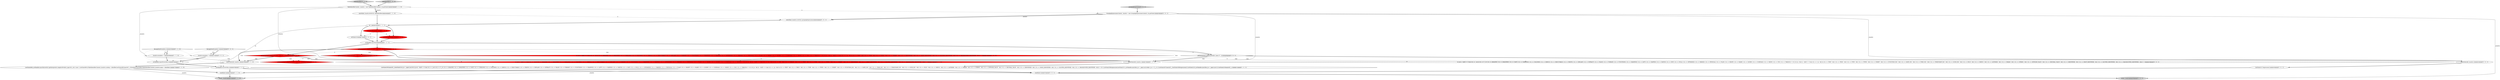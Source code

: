 digraph {
15 [style = filled, label = "{setState(694)_errHandler.sync(this)switch (getInterpreter().adaptivePredict(_input,90,_ctx)) {case 1:{setState(691)((TableIdentifierContext)_localctx).catalog = identifier()setState(692)match(T__3)}breaksetState(696)((TableIdentifierContext)_localctx).name = identifier()}@@@27@@@['1', '1', '0']", fillcolor = white, shape = ellipse image = "AAA0AAABBB1BBB"];
20 [style = filled, label = "tableIdentifier['0', '1', '0']", fillcolor = lightgray, shape = diamond image = "AAA0AAABBB2BBB"];
6 [style = filled, label = "int _la@@@5@@@['1', '1', '1']", fillcolor = white, shape = ellipse image = "AAA0AAABBB1BBB"];
16 [style = filled, label = "_errHandler.sync(this)@@@8@@@['1', '1', '1']", fillcolor = white, shape = ellipse image = "AAA0AAABBB1BBB"];
11 [style = filled, label = "{setState(305)match(T__0)setState(314)_la = _input.LA(1)if ((((_la) & ~0x3f) == 0 && ((1L << _la) & ((1L << T__0) | (1L << ANALYZE) | (1L << ANALYZED) | (1L << CAST) | (1L << CATALOGS) | (1L << COLUMNS) | (1L << DEBUG) | (1L << EXECUTABLE) | (1L << EXISTS) | (1L << EXPLAIN) | (1L << EXTRACT) | (1L << FALSE) | (1L << FORMAT) | (1L << FUNCTIONS) | (1L << GRAPHVIZ) | (1L << LEFT) | (1L << MAPPED) | (1L << MATCH) | (1L << NOT) | (1L << NULL) | (1L << OPTIMIZED) | (1L << PARSED) | (1L << PHYSICAL) | (1L << PLAN) | (1L << RIGHT) | (1L << RLIKE) | (1L << QUERY) | (1L << SCHEMAS) | (1L << SHOW) | (1L << SYS) | (1L << TABLES))) != 0) || ((((_la - 64)) & ~0x3f) == 0 && ((1L << (_la - 64)) & ((1L << (TEXT - 64)) | (1L << (TRUE - 64)) | (1L << (TYPE - 64)) | (1L << (TYPES - 64)) | (1L << (VERIFY - 64)) | (1L << (FUNCTION_ESC - 64)) | (1L << (DATE_ESC - 64)) | (1L << (TIME_ESC - 64)) | (1L << (TIMESTAMP_ESC - 64)) | (1L << (GUID_ESC - 64)) | (1L << (PLUS - 64)) | (1L << (MINUS - 64)) | (1L << (ASTERISK - 64)) | (1L << (PARAM - 64)) | (1L << (STRING - 64)) | (1L << (INTEGER_VALUE - 64)) | (1L << (DECIMAL_VALUE - 64)) | (1L << (IDENTIFIER - 64)) | (1L << (DIGIT_IDENTIFIER - 64)) | (1L << (QUOTED_IDENTIFIER - 64)) | (1L << (BACKQUOTED_IDENTIFIER - 64)))) != 0)) {{setState(306)expression()setState(311)_errHandler.sync(this)_la = _input.LA(1)while (_la == T__2) {{{setState(307)match(T__2)setState(308)expression()}}setState(313)_errHandler.sync(this)_la = _input.LA(1)}}}setState(316)match(T__1)}@@@11@@@['1', '1', '1']", fillcolor = white, shape = ellipse image = "AAA0AAABBB1BBB"];
27 [style = filled, label = "enterOuterAlt(_localctx,2)@@@42@@@['0', '0', '1']", fillcolor = white, shape = ellipse image = "AAA0AAABBB3BBB"];
8 [style = filled, label = "tableIdentifier['1', '0', '0']", fillcolor = lightgray, shape = diamond image = "AAA0AAABBB1BBB"];
26 [style = filled, label = "getInterpreter().adaptivePredict(_input,37,_ctx)@@@9@@@['0', '0', '1']", fillcolor = white, shape = diamond image = "AAA0AAABBB3BBB"];
17 [style = filled, label = "RecognitionException re@@@45@@@['1', '1', '0']", fillcolor = white, shape = diamond image = "AAA0AAABBB1BBB"];
19 [style = filled, label = "getInterpreter().adaptivePredict(_input,90,_ctx)@@@30@@@['0', '1', '0']", fillcolor = red, shape = diamond image = "AAA1AAABBB2BBB"];
7 [style = filled, label = "enterOuterAlt(_localctx,1)@@@10@@@['1', '1', '1']", fillcolor = white, shape = ellipse image = "AAA0AAABBB1BBB"];
2 [style = filled, label = "{exitRule()}@@@50@@@['1', '1', '0']", fillcolor = white, shape = ellipse image = "AAA0AAABBB1BBB"];
13 [style = filled, label = "enterRule(_localctx,88,RULE_tableIdentifier)@@@4@@@['1', '1', '0']", fillcolor = white, shape = ellipse image = "AAA0AAABBB1BBB"];
3 [style = filled, label = "return _localctx@@@53@@@['1', '1', '0']", fillcolor = lightgray, shape = ellipse image = "AAA0AAABBB1BBB"];
0 [style = filled, label = "getInterpreter().adaptivePredict(_input,90,_ctx)@@@9@@@['1', '0', '0']", fillcolor = red, shape = diamond image = "AAA1AAABBB1BBB"];
23 [style = filled, label = "setState(697)@@@7@@@['0', '1', '0']", fillcolor = red, shape = ellipse image = "AAA1AAABBB2BBB"];
31 [style = filled, label = "RecognitionException re@@@50@@@['0', '0', '1']", fillcolor = white, shape = diamond image = "AAA0AAABBB3BBB"];
28 [style = filled, label = "GroupingExpressionsContext _localctx = new GroupingExpressionsContext(_ctx,getState())@@@3@@@['0', '0', '1']", fillcolor = white, shape = ellipse image = "AAA0AAABBB3BBB"];
35 [style = filled, label = "return _localctx@@@58@@@['0', '0', '1']", fillcolor = lightgray, shape = ellipse image = "AAA0AAABBB3BBB"];
14 [style = filled, label = "setState(693)@@@7@@@['1', '0', '0']", fillcolor = red, shape = ellipse image = "AAA1AAABBB1BBB"];
25 [style = filled, label = "setState(318)@@@7@@@['0', '0', '1']", fillcolor = white, shape = ellipse image = "AAA0AAABBB3BBB"];
18 [style = filled, label = "_errHandler.recover(this,re)@@@53@@@['1', '1', '1']", fillcolor = white, shape = ellipse image = "AAA0AAABBB1BBB"];
29 [style = filled, label = "enterRule(_localctx,24,RULE_groupingExpressions)@@@4@@@['0', '0', '1']", fillcolor = white, shape = ellipse image = "AAA0AAABBB3BBB"];
33 [style = filled, label = "groupingExpressions['0', '0', '1']", fillcolor = lightgray, shape = diamond image = "AAA0AAABBB3BBB"];
1 [style = filled, label = "_errHandler.reportError(this,re)@@@52@@@['1', '1', '1']", fillcolor = white, shape = ellipse image = "AAA0AAABBB1BBB"];
22 [style = filled, label = "(((_la) & ~0x3f) == 0 && ((1L << _la) & ((1L << ANALYZE) | (1L << ANALYZED) | (1L << CATALOGS) | (1L << COLUMNS) | (1L << DEBUG) | (1L << EXECUTABLE) | (1L << EXPLAIN) | (1L << FORMAT) | (1L << FUNCTIONS) | (1L << GRAPHVIZ) | (1L << MAPPED) | (1L << OPTIMIZED) | (1L << PARSED) | (1L << PHYSICAL) | (1L << PLAN) | (1L << RLIKE) | (1L << QUERY) | (1L << SCHEMAS) | (1L << SHOW))) != 0) || ((((_la - 64)) & ~0x3f) == 0 && ((1L << (_la - 64)) & ((1L << (SYS - 64)) | (1L << (TABLES - 64)) | (1L << (TEXT - 64)) | (1L << (TYPE - 64)) | (1L << (TYPES - 64)) | (1L << (VERIFY - 64)) | (1L << (IDENTIFIER - 64)) | (1L << (DIGIT_IDENTIFIER - 64)) | (1L << (QUOTED_IDENTIFIER - 64)) | (1L << (BACKQUOTED_IDENTIFIER - 64)))) != 0)@@@14@@@['0', '1', '0']", fillcolor = red, shape = diamond image = "AAA1AAABBB2BBB"];
12 [style = filled, label = "_localctx.exception = re@@@46@@@['1', '1', '0']", fillcolor = white, shape = ellipse image = "AAA0AAABBB1BBB"];
10 [style = filled, label = "TableIdentifierContext _localctx = new TableIdentifierContext(_ctx,getState())@@@3@@@['1', '1', '0']", fillcolor = white, shape = ellipse image = "AAA0AAABBB1BBB"];
9 [style = filled, label = "(((_la) & ~0x3f) == 0 && ((1L << _la) & ((1L << ANALYZE) | (1L << ANALYZED) | (1L << CATALOGS) | (1L << COLUMNS) | (1L << DEBUG) | (1L << EXECUTABLE) | (1L << EXPLAIN) | (1L << FORMAT) | (1L << FUNCTIONS) | (1L << GRAPHVIZ) | (1L << MAPPED) | (1L << OPTIMIZED) | (1L << PARSED) | (1L << PHYSICAL) | (1L << PLAN) | (1L << RLIKE) | (1L << QUERY) | (1L << SCHEMAS) | (1L << SHOW) | (1L << SYS) | (1L << TABLES))) != 0) || ((((_la - 64)) & ~0x3f) == 0 && ((1L << (_la - 64)) & ((1L << (TEXT - 64)) | (1L << (TYPE - 64)) | (1L << (TYPES - 64)) | (1L << (VERIFY - 64)) | (1L << (IDENTIFIER - 64)) | (1L << (DIGIT_IDENTIFIER - 64)) | (1L << (QUOTED_IDENTIFIER - 64)) | (1L << (BACKQUOTED_IDENTIFIER - 64)))) != 0)@@@14@@@['1', '0', '0']", fillcolor = red, shape = diamond image = "AAA1AAABBB1BBB"];
4 [style = filled, label = "getInterpreter().adaptivePredict(_input,89,_ctx)@@@30@@@['1', '0', '0']", fillcolor = red, shape = diamond image = "AAA1AAABBB1BBB"];
34 [style = filled, label = "(((_la) & ~0x3f) == 0 && ((1L << _la) & ((1L << T__0) | (1L << ANALYZE) | (1L << ANALYZED) | (1L << CAST) | (1L << CATALOGS) | (1L << COLUMNS) | (1L << DEBUG) | (1L << EXECUTABLE) | (1L << EXISTS) | (1L << EXPLAIN) | (1L << EXTRACT) | (1L << FALSE) | (1L << FORMAT) | (1L << FUNCTIONS) | (1L << GRAPHVIZ) | (1L << LEFT) | (1L << MAPPED) | (1L << MATCH) | (1L << NOT) | (1L << NULL) | (1L << OPTIMIZED) | (1L << PARSED) | (1L << PHYSICAL) | (1L << PLAN) | (1L << RIGHT) | (1L << RLIKE) | (1L << QUERY) | (1L << SCHEMAS) | (1L << SHOW) | (1L << SYS) | (1L << TABLES))) != 0) || ((((_la - 64)) & ~0x3f) == 0 && ((1L << (_la - 64)) & ((1L << (TEXT - 64)) | (1L << (TRUE - 64)) | (1L << (TYPE - 64)) | (1L << (TYPES - 64)) | (1L << (VERIFY - 64)) | (1L << (FUNCTION_ESC - 64)) | (1L << (DATE_ESC - 64)) | (1L << (TIME_ESC - 64)) | (1L << (TIMESTAMP_ESC - 64)) | (1L << (GUID_ESC - 64)) | (1L << (PLUS - 64)) | (1L << (MINUS - 64)) | (1L << (ASTERISK - 64)) | (1L << (PARAM - 64)) | (1L << (STRING - 64)) | (1L << (INTEGER_VALUE - 64)) | (1L << (DECIMAL_VALUE - 64)) | (1L << (IDENTIFIER - 64)) | (1L << (DIGIT_IDENTIFIER - 64)) | (1L << (QUOTED_IDENTIFIER - 64)) | (1L << (BACKQUOTED_IDENTIFIER - 64)))) != 0)@@@16@@@['0', '0', '1']", fillcolor = white, shape = diamond image = "AAA0AAABBB3BBB"];
30 [style = filled, label = "{exitRule()}@@@55@@@['0', '0', '1']", fillcolor = white, shape = ellipse image = "AAA0AAABBB3BBB"];
5 [style = filled, label = "enterOuterAlt(_localctx,2)@@@26@@@['1', '1', '0']", fillcolor = white, shape = ellipse image = "AAA0AAABBB1BBB"];
21 [style = filled, label = "getInterpreter().adaptivePredict(_input,91,_ctx)@@@9@@@['0', '1', '0']", fillcolor = red, shape = diamond image = "AAA1AAABBB2BBB"];
32 [style = filled, label = "_localctx.exception = re@@@51@@@['0', '0', '1']", fillcolor = white, shape = ellipse image = "AAA0AAABBB3BBB"];
24 [style = filled, label = "{setState(317)expression()}@@@43@@@['0', '0', '1']", fillcolor = white, shape = ellipse image = "AAA0AAABBB3BBB"];
14->16 [style = bold, label=""];
28->29 [style = bold, label=""];
8->10 [style = bold, label=""];
16->0 [style = bold, label=""];
15->2 [style = bold, label=""];
7->11 [style = bold, label=""];
23->16 [style = bold, label=""];
0->5 [style = dotted, label="true"];
26->7 [style = dotted, label="true"];
26->7 [style = bold, label=""];
17->18 [style = dotted, label="true"];
11->3 [style = solid, label="_localctx"];
14->25 [style = dashed, label="0"];
26->34 [style = dotted, label="true"];
6->23 [style = bold, label=""];
31->32 [style = bold, label=""];
17->1 [style = dotted, label="true"];
2->3 [style = bold, label=""];
33->28 [style = bold, label=""];
0->4 [style = dotted, label="true"];
26->27 [style = dotted, label="true"];
13->29 [style = dashed, label="0"];
16->26 [style = bold, label=""];
18->30 [style = bold, label=""];
5->15 [style = bold, label=""];
10->28 [style = dashed, label="0"];
21->22 [style = dotted, label="true"];
1->18 [style = bold, label=""];
9->22 [style = dashed, label="0"];
0->26 [style = dashed, label="0"];
18->2 [style = bold, label=""];
28->29 [style = solid, label="_localctx"];
12->1 [style = bold, label=""];
25->16 [style = bold, label=""];
31->18 [style = dotted, label="true"];
6->11 [style = solid, label="_la"];
11->2 [style = bold, label=""];
9->34 [style = dashed, label="0"];
24->30 [style = bold, label=""];
0->7 [style = bold, label=""];
20->10 [style = bold, label=""];
31->32 [style = dotted, label="true"];
6->14 [style = bold, label=""];
10->5 [style = solid, label="_localctx"];
21->5 [style = bold, label=""];
28->7 [style = solid, label="_localctx"];
10->7 [style = solid, label="_localctx"];
29->6 [style = bold, label=""];
28->35 [style = solid, label="_localctx"];
17->12 [style = bold, label=""];
26->27 [style = bold, label=""];
14->23 [style = dashed, label="0"];
10->13 [style = solid, label="_localctx"];
30->35 [style = bold, label=""];
10->13 [style = bold, label=""];
17->12 [style = dotted, label="true"];
31->1 [style = dotted, label="true"];
0->21 [style = dashed, label="0"];
16->21 [style = bold, label=""];
32->1 [style = bold, label=""];
21->7 [style = dotted, label="true"];
21->19 [style = dotted, label="true"];
28->27 [style = solid, label="_localctx"];
21->7 [style = bold, label=""];
4->19 [style = dashed, label="0"];
27->24 [style = bold, label=""];
0->7 [style = dotted, label="true"];
13->6 [style = bold, label=""];
0->9 [style = dotted, label="true"];
15->3 [style = solid, label="_localctx"];
11->30 [style = bold, label=""];
6->25 [style = bold, label=""];
0->5 [style = bold, label=""];
21->5 [style = dotted, label="true"];
}

